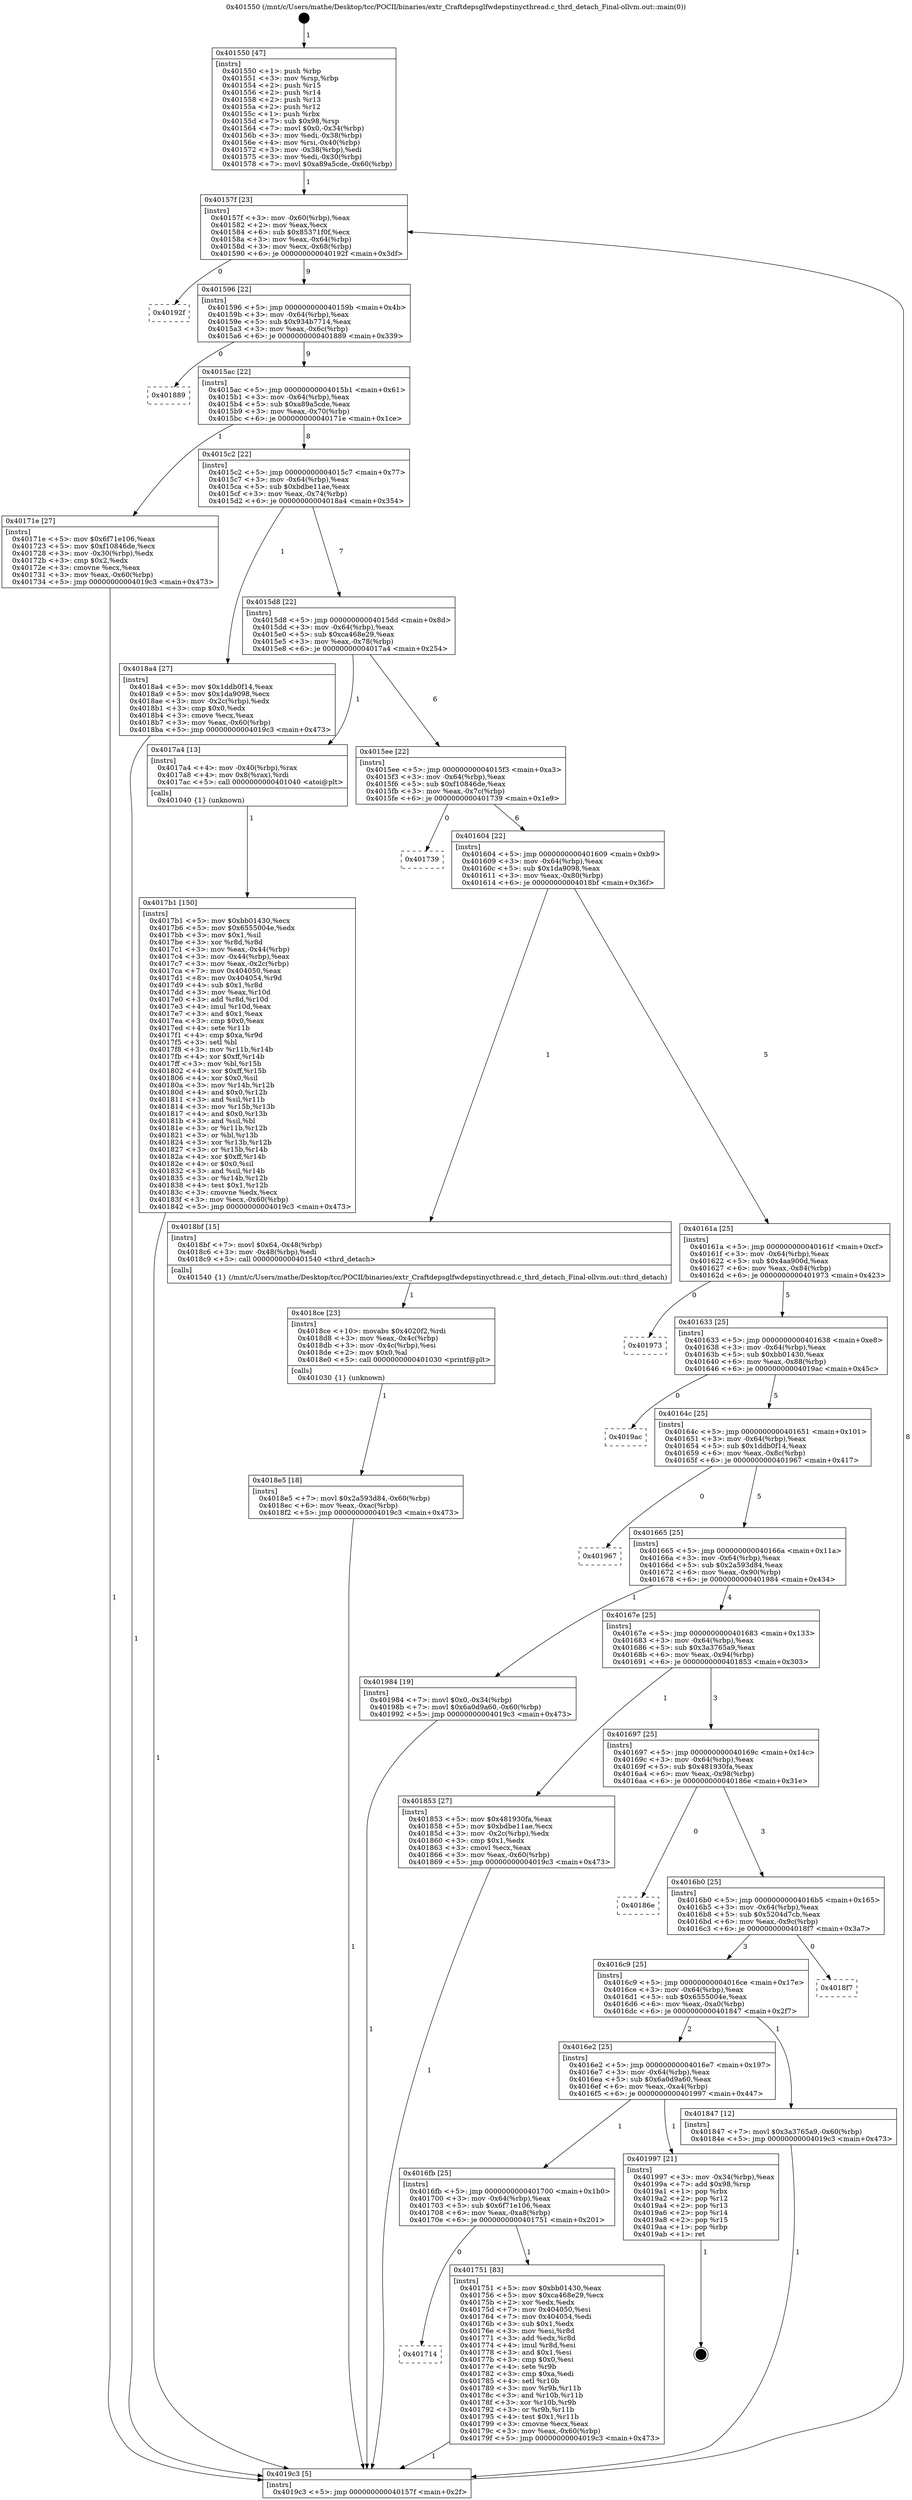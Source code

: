 digraph "0x401550" {
  label = "0x401550 (/mnt/c/Users/mathe/Desktop/tcc/POCII/binaries/extr_Craftdepsglfwdepstinycthread.c_thrd_detach_Final-ollvm.out::main(0))"
  labelloc = "t"
  node[shape=record]

  Entry [label="",width=0.3,height=0.3,shape=circle,fillcolor=black,style=filled]
  "0x40157f" [label="{
     0x40157f [23]\l
     | [instrs]\l
     &nbsp;&nbsp;0x40157f \<+3\>: mov -0x60(%rbp),%eax\l
     &nbsp;&nbsp;0x401582 \<+2\>: mov %eax,%ecx\l
     &nbsp;&nbsp;0x401584 \<+6\>: sub $0x85371f0f,%ecx\l
     &nbsp;&nbsp;0x40158a \<+3\>: mov %eax,-0x64(%rbp)\l
     &nbsp;&nbsp;0x40158d \<+3\>: mov %ecx,-0x68(%rbp)\l
     &nbsp;&nbsp;0x401590 \<+6\>: je 000000000040192f \<main+0x3df\>\l
  }"]
  "0x40192f" [label="{
     0x40192f\l
  }", style=dashed]
  "0x401596" [label="{
     0x401596 [22]\l
     | [instrs]\l
     &nbsp;&nbsp;0x401596 \<+5\>: jmp 000000000040159b \<main+0x4b\>\l
     &nbsp;&nbsp;0x40159b \<+3\>: mov -0x64(%rbp),%eax\l
     &nbsp;&nbsp;0x40159e \<+5\>: sub $0x934b7714,%eax\l
     &nbsp;&nbsp;0x4015a3 \<+3\>: mov %eax,-0x6c(%rbp)\l
     &nbsp;&nbsp;0x4015a6 \<+6\>: je 0000000000401889 \<main+0x339\>\l
  }"]
  Exit [label="",width=0.3,height=0.3,shape=circle,fillcolor=black,style=filled,peripheries=2]
  "0x401889" [label="{
     0x401889\l
  }", style=dashed]
  "0x4015ac" [label="{
     0x4015ac [22]\l
     | [instrs]\l
     &nbsp;&nbsp;0x4015ac \<+5\>: jmp 00000000004015b1 \<main+0x61\>\l
     &nbsp;&nbsp;0x4015b1 \<+3\>: mov -0x64(%rbp),%eax\l
     &nbsp;&nbsp;0x4015b4 \<+5\>: sub $0xa89a5cde,%eax\l
     &nbsp;&nbsp;0x4015b9 \<+3\>: mov %eax,-0x70(%rbp)\l
     &nbsp;&nbsp;0x4015bc \<+6\>: je 000000000040171e \<main+0x1ce\>\l
  }"]
  "0x4018e5" [label="{
     0x4018e5 [18]\l
     | [instrs]\l
     &nbsp;&nbsp;0x4018e5 \<+7\>: movl $0x2a593d84,-0x60(%rbp)\l
     &nbsp;&nbsp;0x4018ec \<+6\>: mov %eax,-0xac(%rbp)\l
     &nbsp;&nbsp;0x4018f2 \<+5\>: jmp 00000000004019c3 \<main+0x473\>\l
  }"]
  "0x40171e" [label="{
     0x40171e [27]\l
     | [instrs]\l
     &nbsp;&nbsp;0x40171e \<+5\>: mov $0x6f71e106,%eax\l
     &nbsp;&nbsp;0x401723 \<+5\>: mov $0xf10846de,%ecx\l
     &nbsp;&nbsp;0x401728 \<+3\>: mov -0x30(%rbp),%edx\l
     &nbsp;&nbsp;0x40172b \<+3\>: cmp $0x2,%edx\l
     &nbsp;&nbsp;0x40172e \<+3\>: cmovne %ecx,%eax\l
     &nbsp;&nbsp;0x401731 \<+3\>: mov %eax,-0x60(%rbp)\l
     &nbsp;&nbsp;0x401734 \<+5\>: jmp 00000000004019c3 \<main+0x473\>\l
  }"]
  "0x4015c2" [label="{
     0x4015c2 [22]\l
     | [instrs]\l
     &nbsp;&nbsp;0x4015c2 \<+5\>: jmp 00000000004015c7 \<main+0x77\>\l
     &nbsp;&nbsp;0x4015c7 \<+3\>: mov -0x64(%rbp),%eax\l
     &nbsp;&nbsp;0x4015ca \<+5\>: sub $0xbdbe11ae,%eax\l
     &nbsp;&nbsp;0x4015cf \<+3\>: mov %eax,-0x74(%rbp)\l
     &nbsp;&nbsp;0x4015d2 \<+6\>: je 00000000004018a4 \<main+0x354\>\l
  }"]
  "0x4019c3" [label="{
     0x4019c3 [5]\l
     | [instrs]\l
     &nbsp;&nbsp;0x4019c3 \<+5\>: jmp 000000000040157f \<main+0x2f\>\l
  }"]
  "0x401550" [label="{
     0x401550 [47]\l
     | [instrs]\l
     &nbsp;&nbsp;0x401550 \<+1\>: push %rbp\l
     &nbsp;&nbsp;0x401551 \<+3\>: mov %rsp,%rbp\l
     &nbsp;&nbsp;0x401554 \<+2\>: push %r15\l
     &nbsp;&nbsp;0x401556 \<+2\>: push %r14\l
     &nbsp;&nbsp;0x401558 \<+2\>: push %r13\l
     &nbsp;&nbsp;0x40155a \<+2\>: push %r12\l
     &nbsp;&nbsp;0x40155c \<+1\>: push %rbx\l
     &nbsp;&nbsp;0x40155d \<+7\>: sub $0x98,%rsp\l
     &nbsp;&nbsp;0x401564 \<+7\>: movl $0x0,-0x34(%rbp)\l
     &nbsp;&nbsp;0x40156b \<+3\>: mov %edi,-0x38(%rbp)\l
     &nbsp;&nbsp;0x40156e \<+4\>: mov %rsi,-0x40(%rbp)\l
     &nbsp;&nbsp;0x401572 \<+3\>: mov -0x38(%rbp),%edi\l
     &nbsp;&nbsp;0x401575 \<+3\>: mov %edi,-0x30(%rbp)\l
     &nbsp;&nbsp;0x401578 \<+7\>: movl $0xa89a5cde,-0x60(%rbp)\l
  }"]
  "0x4018ce" [label="{
     0x4018ce [23]\l
     | [instrs]\l
     &nbsp;&nbsp;0x4018ce \<+10\>: movabs $0x4020f2,%rdi\l
     &nbsp;&nbsp;0x4018d8 \<+3\>: mov %eax,-0x4c(%rbp)\l
     &nbsp;&nbsp;0x4018db \<+3\>: mov -0x4c(%rbp),%esi\l
     &nbsp;&nbsp;0x4018de \<+2\>: mov $0x0,%al\l
     &nbsp;&nbsp;0x4018e0 \<+5\>: call 0000000000401030 \<printf@plt\>\l
     | [calls]\l
     &nbsp;&nbsp;0x401030 \{1\} (unknown)\l
  }"]
  "0x4018a4" [label="{
     0x4018a4 [27]\l
     | [instrs]\l
     &nbsp;&nbsp;0x4018a4 \<+5\>: mov $0x1ddb0f14,%eax\l
     &nbsp;&nbsp;0x4018a9 \<+5\>: mov $0x1da9098,%ecx\l
     &nbsp;&nbsp;0x4018ae \<+3\>: mov -0x2c(%rbp),%edx\l
     &nbsp;&nbsp;0x4018b1 \<+3\>: cmp $0x0,%edx\l
     &nbsp;&nbsp;0x4018b4 \<+3\>: cmove %ecx,%eax\l
     &nbsp;&nbsp;0x4018b7 \<+3\>: mov %eax,-0x60(%rbp)\l
     &nbsp;&nbsp;0x4018ba \<+5\>: jmp 00000000004019c3 \<main+0x473\>\l
  }"]
  "0x4015d8" [label="{
     0x4015d8 [22]\l
     | [instrs]\l
     &nbsp;&nbsp;0x4015d8 \<+5\>: jmp 00000000004015dd \<main+0x8d\>\l
     &nbsp;&nbsp;0x4015dd \<+3\>: mov -0x64(%rbp),%eax\l
     &nbsp;&nbsp;0x4015e0 \<+5\>: sub $0xca468e29,%eax\l
     &nbsp;&nbsp;0x4015e5 \<+3\>: mov %eax,-0x78(%rbp)\l
     &nbsp;&nbsp;0x4015e8 \<+6\>: je 00000000004017a4 \<main+0x254\>\l
  }"]
  "0x4017b1" [label="{
     0x4017b1 [150]\l
     | [instrs]\l
     &nbsp;&nbsp;0x4017b1 \<+5\>: mov $0xbb01430,%ecx\l
     &nbsp;&nbsp;0x4017b6 \<+5\>: mov $0x6555004e,%edx\l
     &nbsp;&nbsp;0x4017bb \<+3\>: mov $0x1,%sil\l
     &nbsp;&nbsp;0x4017be \<+3\>: xor %r8d,%r8d\l
     &nbsp;&nbsp;0x4017c1 \<+3\>: mov %eax,-0x44(%rbp)\l
     &nbsp;&nbsp;0x4017c4 \<+3\>: mov -0x44(%rbp),%eax\l
     &nbsp;&nbsp;0x4017c7 \<+3\>: mov %eax,-0x2c(%rbp)\l
     &nbsp;&nbsp;0x4017ca \<+7\>: mov 0x404050,%eax\l
     &nbsp;&nbsp;0x4017d1 \<+8\>: mov 0x404054,%r9d\l
     &nbsp;&nbsp;0x4017d9 \<+4\>: sub $0x1,%r8d\l
     &nbsp;&nbsp;0x4017dd \<+3\>: mov %eax,%r10d\l
     &nbsp;&nbsp;0x4017e0 \<+3\>: add %r8d,%r10d\l
     &nbsp;&nbsp;0x4017e3 \<+4\>: imul %r10d,%eax\l
     &nbsp;&nbsp;0x4017e7 \<+3\>: and $0x1,%eax\l
     &nbsp;&nbsp;0x4017ea \<+3\>: cmp $0x0,%eax\l
     &nbsp;&nbsp;0x4017ed \<+4\>: sete %r11b\l
     &nbsp;&nbsp;0x4017f1 \<+4\>: cmp $0xa,%r9d\l
     &nbsp;&nbsp;0x4017f5 \<+3\>: setl %bl\l
     &nbsp;&nbsp;0x4017f8 \<+3\>: mov %r11b,%r14b\l
     &nbsp;&nbsp;0x4017fb \<+4\>: xor $0xff,%r14b\l
     &nbsp;&nbsp;0x4017ff \<+3\>: mov %bl,%r15b\l
     &nbsp;&nbsp;0x401802 \<+4\>: xor $0xff,%r15b\l
     &nbsp;&nbsp;0x401806 \<+4\>: xor $0x0,%sil\l
     &nbsp;&nbsp;0x40180a \<+3\>: mov %r14b,%r12b\l
     &nbsp;&nbsp;0x40180d \<+4\>: and $0x0,%r12b\l
     &nbsp;&nbsp;0x401811 \<+3\>: and %sil,%r11b\l
     &nbsp;&nbsp;0x401814 \<+3\>: mov %r15b,%r13b\l
     &nbsp;&nbsp;0x401817 \<+4\>: and $0x0,%r13b\l
     &nbsp;&nbsp;0x40181b \<+3\>: and %sil,%bl\l
     &nbsp;&nbsp;0x40181e \<+3\>: or %r11b,%r12b\l
     &nbsp;&nbsp;0x401821 \<+3\>: or %bl,%r13b\l
     &nbsp;&nbsp;0x401824 \<+3\>: xor %r13b,%r12b\l
     &nbsp;&nbsp;0x401827 \<+3\>: or %r15b,%r14b\l
     &nbsp;&nbsp;0x40182a \<+4\>: xor $0xff,%r14b\l
     &nbsp;&nbsp;0x40182e \<+4\>: or $0x0,%sil\l
     &nbsp;&nbsp;0x401832 \<+3\>: and %sil,%r14b\l
     &nbsp;&nbsp;0x401835 \<+3\>: or %r14b,%r12b\l
     &nbsp;&nbsp;0x401838 \<+4\>: test $0x1,%r12b\l
     &nbsp;&nbsp;0x40183c \<+3\>: cmovne %edx,%ecx\l
     &nbsp;&nbsp;0x40183f \<+3\>: mov %ecx,-0x60(%rbp)\l
     &nbsp;&nbsp;0x401842 \<+5\>: jmp 00000000004019c3 \<main+0x473\>\l
  }"]
  "0x4017a4" [label="{
     0x4017a4 [13]\l
     | [instrs]\l
     &nbsp;&nbsp;0x4017a4 \<+4\>: mov -0x40(%rbp),%rax\l
     &nbsp;&nbsp;0x4017a8 \<+4\>: mov 0x8(%rax),%rdi\l
     &nbsp;&nbsp;0x4017ac \<+5\>: call 0000000000401040 \<atoi@plt\>\l
     | [calls]\l
     &nbsp;&nbsp;0x401040 \{1\} (unknown)\l
  }"]
  "0x4015ee" [label="{
     0x4015ee [22]\l
     | [instrs]\l
     &nbsp;&nbsp;0x4015ee \<+5\>: jmp 00000000004015f3 \<main+0xa3\>\l
     &nbsp;&nbsp;0x4015f3 \<+3\>: mov -0x64(%rbp),%eax\l
     &nbsp;&nbsp;0x4015f6 \<+5\>: sub $0xf10846de,%eax\l
     &nbsp;&nbsp;0x4015fb \<+3\>: mov %eax,-0x7c(%rbp)\l
     &nbsp;&nbsp;0x4015fe \<+6\>: je 0000000000401739 \<main+0x1e9\>\l
  }"]
  "0x401714" [label="{
     0x401714\l
  }", style=dashed]
  "0x401739" [label="{
     0x401739\l
  }", style=dashed]
  "0x401604" [label="{
     0x401604 [22]\l
     | [instrs]\l
     &nbsp;&nbsp;0x401604 \<+5\>: jmp 0000000000401609 \<main+0xb9\>\l
     &nbsp;&nbsp;0x401609 \<+3\>: mov -0x64(%rbp),%eax\l
     &nbsp;&nbsp;0x40160c \<+5\>: sub $0x1da9098,%eax\l
     &nbsp;&nbsp;0x401611 \<+3\>: mov %eax,-0x80(%rbp)\l
     &nbsp;&nbsp;0x401614 \<+6\>: je 00000000004018bf \<main+0x36f\>\l
  }"]
  "0x401751" [label="{
     0x401751 [83]\l
     | [instrs]\l
     &nbsp;&nbsp;0x401751 \<+5\>: mov $0xbb01430,%eax\l
     &nbsp;&nbsp;0x401756 \<+5\>: mov $0xca468e29,%ecx\l
     &nbsp;&nbsp;0x40175b \<+2\>: xor %edx,%edx\l
     &nbsp;&nbsp;0x40175d \<+7\>: mov 0x404050,%esi\l
     &nbsp;&nbsp;0x401764 \<+7\>: mov 0x404054,%edi\l
     &nbsp;&nbsp;0x40176b \<+3\>: sub $0x1,%edx\l
     &nbsp;&nbsp;0x40176e \<+3\>: mov %esi,%r8d\l
     &nbsp;&nbsp;0x401771 \<+3\>: add %edx,%r8d\l
     &nbsp;&nbsp;0x401774 \<+4\>: imul %r8d,%esi\l
     &nbsp;&nbsp;0x401778 \<+3\>: and $0x1,%esi\l
     &nbsp;&nbsp;0x40177b \<+3\>: cmp $0x0,%esi\l
     &nbsp;&nbsp;0x40177e \<+4\>: sete %r9b\l
     &nbsp;&nbsp;0x401782 \<+3\>: cmp $0xa,%edi\l
     &nbsp;&nbsp;0x401785 \<+4\>: setl %r10b\l
     &nbsp;&nbsp;0x401789 \<+3\>: mov %r9b,%r11b\l
     &nbsp;&nbsp;0x40178c \<+3\>: and %r10b,%r11b\l
     &nbsp;&nbsp;0x40178f \<+3\>: xor %r10b,%r9b\l
     &nbsp;&nbsp;0x401792 \<+3\>: or %r9b,%r11b\l
     &nbsp;&nbsp;0x401795 \<+4\>: test $0x1,%r11b\l
     &nbsp;&nbsp;0x401799 \<+3\>: cmovne %ecx,%eax\l
     &nbsp;&nbsp;0x40179c \<+3\>: mov %eax,-0x60(%rbp)\l
     &nbsp;&nbsp;0x40179f \<+5\>: jmp 00000000004019c3 \<main+0x473\>\l
  }"]
  "0x4018bf" [label="{
     0x4018bf [15]\l
     | [instrs]\l
     &nbsp;&nbsp;0x4018bf \<+7\>: movl $0x64,-0x48(%rbp)\l
     &nbsp;&nbsp;0x4018c6 \<+3\>: mov -0x48(%rbp),%edi\l
     &nbsp;&nbsp;0x4018c9 \<+5\>: call 0000000000401540 \<thrd_detach\>\l
     | [calls]\l
     &nbsp;&nbsp;0x401540 \{1\} (/mnt/c/Users/mathe/Desktop/tcc/POCII/binaries/extr_Craftdepsglfwdepstinycthread.c_thrd_detach_Final-ollvm.out::thrd_detach)\l
  }"]
  "0x40161a" [label="{
     0x40161a [25]\l
     | [instrs]\l
     &nbsp;&nbsp;0x40161a \<+5\>: jmp 000000000040161f \<main+0xcf\>\l
     &nbsp;&nbsp;0x40161f \<+3\>: mov -0x64(%rbp),%eax\l
     &nbsp;&nbsp;0x401622 \<+5\>: sub $0x4aa900d,%eax\l
     &nbsp;&nbsp;0x401627 \<+6\>: mov %eax,-0x84(%rbp)\l
     &nbsp;&nbsp;0x40162d \<+6\>: je 0000000000401973 \<main+0x423\>\l
  }"]
  "0x4016fb" [label="{
     0x4016fb [25]\l
     | [instrs]\l
     &nbsp;&nbsp;0x4016fb \<+5\>: jmp 0000000000401700 \<main+0x1b0\>\l
     &nbsp;&nbsp;0x401700 \<+3\>: mov -0x64(%rbp),%eax\l
     &nbsp;&nbsp;0x401703 \<+5\>: sub $0x6f71e106,%eax\l
     &nbsp;&nbsp;0x401708 \<+6\>: mov %eax,-0xa8(%rbp)\l
     &nbsp;&nbsp;0x40170e \<+6\>: je 0000000000401751 \<main+0x201\>\l
  }"]
  "0x401973" [label="{
     0x401973\l
  }", style=dashed]
  "0x401633" [label="{
     0x401633 [25]\l
     | [instrs]\l
     &nbsp;&nbsp;0x401633 \<+5\>: jmp 0000000000401638 \<main+0xe8\>\l
     &nbsp;&nbsp;0x401638 \<+3\>: mov -0x64(%rbp),%eax\l
     &nbsp;&nbsp;0x40163b \<+5\>: sub $0xbb01430,%eax\l
     &nbsp;&nbsp;0x401640 \<+6\>: mov %eax,-0x88(%rbp)\l
     &nbsp;&nbsp;0x401646 \<+6\>: je 00000000004019ac \<main+0x45c\>\l
  }"]
  "0x401997" [label="{
     0x401997 [21]\l
     | [instrs]\l
     &nbsp;&nbsp;0x401997 \<+3\>: mov -0x34(%rbp),%eax\l
     &nbsp;&nbsp;0x40199a \<+7\>: add $0x98,%rsp\l
     &nbsp;&nbsp;0x4019a1 \<+1\>: pop %rbx\l
     &nbsp;&nbsp;0x4019a2 \<+2\>: pop %r12\l
     &nbsp;&nbsp;0x4019a4 \<+2\>: pop %r13\l
     &nbsp;&nbsp;0x4019a6 \<+2\>: pop %r14\l
     &nbsp;&nbsp;0x4019a8 \<+2\>: pop %r15\l
     &nbsp;&nbsp;0x4019aa \<+1\>: pop %rbp\l
     &nbsp;&nbsp;0x4019ab \<+1\>: ret\l
  }"]
  "0x4019ac" [label="{
     0x4019ac\l
  }", style=dashed]
  "0x40164c" [label="{
     0x40164c [25]\l
     | [instrs]\l
     &nbsp;&nbsp;0x40164c \<+5\>: jmp 0000000000401651 \<main+0x101\>\l
     &nbsp;&nbsp;0x401651 \<+3\>: mov -0x64(%rbp),%eax\l
     &nbsp;&nbsp;0x401654 \<+5\>: sub $0x1ddb0f14,%eax\l
     &nbsp;&nbsp;0x401659 \<+6\>: mov %eax,-0x8c(%rbp)\l
     &nbsp;&nbsp;0x40165f \<+6\>: je 0000000000401967 \<main+0x417\>\l
  }"]
  "0x4016e2" [label="{
     0x4016e2 [25]\l
     | [instrs]\l
     &nbsp;&nbsp;0x4016e2 \<+5\>: jmp 00000000004016e7 \<main+0x197\>\l
     &nbsp;&nbsp;0x4016e7 \<+3\>: mov -0x64(%rbp),%eax\l
     &nbsp;&nbsp;0x4016ea \<+5\>: sub $0x6a0d9a60,%eax\l
     &nbsp;&nbsp;0x4016ef \<+6\>: mov %eax,-0xa4(%rbp)\l
     &nbsp;&nbsp;0x4016f5 \<+6\>: je 0000000000401997 \<main+0x447\>\l
  }"]
  "0x401967" [label="{
     0x401967\l
  }", style=dashed]
  "0x401665" [label="{
     0x401665 [25]\l
     | [instrs]\l
     &nbsp;&nbsp;0x401665 \<+5\>: jmp 000000000040166a \<main+0x11a\>\l
     &nbsp;&nbsp;0x40166a \<+3\>: mov -0x64(%rbp),%eax\l
     &nbsp;&nbsp;0x40166d \<+5\>: sub $0x2a593d84,%eax\l
     &nbsp;&nbsp;0x401672 \<+6\>: mov %eax,-0x90(%rbp)\l
     &nbsp;&nbsp;0x401678 \<+6\>: je 0000000000401984 \<main+0x434\>\l
  }"]
  "0x401847" [label="{
     0x401847 [12]\l
     | [instrs]\l
     &nbsp;&nbsp;0x401847 \<+7\>: movl $0x3a3765a9,-0x60(%rbp)\l
     &nbsp;&nbsp;0x40184e \<+5\>: jmp 00000000004019c3 \<main+0x473\>\l
  }"]
  "0x401984" [label="{
     0x401984 [19]\l
     | [instrs]\l
     &nbsp;&nbsp;0x401984 \<+7\>: movl $0x0,-0x34(%rbp)\l
     &nbsp;&nbsp;0x40198b \<+7\>: movl $0x6a0d9a60,-0x60(%rbp)\l
     &nbsp;&nbsp;0x401992 \<+5\>: jmp 00000000004019c3 \<main+0x473\>\l
  }"]
  "0x40167e" [label="{
     0x40167e [25]\l
     | [instrs]\l
     &nbsp;&nbsp;0x40167e \<+5\>: jmp 0000000000401683 \<main+0x133\>\l
     &nbsp;&nbsp;0x401683 \<+3\>: mov -0x64(%rbp),%eax\l
     &nbsp;&nbsp;0x401686 \<+5\>: sub $0x3a3765a9,%eax\l
     &nbsp;&nbsp;0x40168b \<+6\>: mov %eax,-0x94(%rbp)\l
     &nbsp;&nbsp;0x401691 \<+6\>: je 0000000000401853 \<main+0x303\>\l
  }"]
  "0x4016c9" [label="{
     0x4016c9 [25]\l
     | [instrs]\l
     &nbsp;&nbsp;0x4016c9 \<+5\>: jmp 00000000004016ce \<main+0x17e\>\l
     &nbsp;&nbsp;0x4016ce \<+3\>: mov -0x64(%rbp),%eax\l
     &nbsp;&nbsp;0x4016d1 \<+5\>: sub $0x6555004e,%eax\l
     &nbsp;&nbsp;0x4016d6 \<+6\>: mov %eax,-0xa0(%rbp)\l
     &nbsp;&nbsp;0x4016dc \<+6\>: je 0000000000401847 \<main+0x2f7\>\l
  }"]
  "0x401853" [label="{
     0x401853 [27]\l
     | [instrs]\l
     &nbsp;&nbsp;0x401853 \<+5\>: mov $0x481930fa,%eax\l
     &nbsp;&nbsp;0x401858 \<+5\>: mov $0xbdbe11ae,%ecx\l
     &nbsp;&nbsp;0x40185d \<+3\>: mov -0x2c(%rbp),%edx\l
     &nbsp;&nbsp;0x401860 \<+3\>: cmp $0x1,%edx\l
     &nbsp;&nbsp;0x401863 \<+3\>: cmovl %ecx,%eax\l
     &nbsp;&nbsp;0x401866 \<+3\>: mov %eax,-0x60(%rbp)\l
     &nbsp;&nbsp;0x401869 \<+5\>: jmp 00000000004019c3 \<main+0x473\>\l
  }"]
  "0x401697" [label="{
     0x401697 [25]\l
     | [instrs]\l
     &nbsp;&nbsp;0x401697 \<+5\>: jmp 000000000040169c \<main+0x14c\>\l
     &nbsp;&nbsp;0x40169c \<+3\>: mov -0x64(%rbp),%eax\l
     &nbsp;&nbsp;0x40169f \<+5\>: sub $0x481930fa,%eax\l
     &nbsp;&nbsp;0x4016a4 \<+6\>: mov %eax,-0x98(%rbp)\l
     &nbsp;&nbsp;0x4016aa \<+6\>: je 000000000040186e \<main+0x31e\>\l
  }"]
  "0x4018f7" [label="{
     0x4018f7\l
  }", style=dashed]
  "0x40186e" [label="{
     0x40186e\l
  }", style=dashed]
  "0x4016b0" [label="{
     0x4016b0 [25]\l
     | [instrs]\l
     &nbsp;&nbsp;0x4016b0 \<+5\>: jmp 00000000004016b5 \<main+0x165\>\l
     &nbsp;&nbsp;0x4016b5 \<+3\>: mov -0x64(%rbp),%eax\l
     &nbsp;&nbsp;0x4016b8 \<+5\>: sub $0x5204d7cb,%eax\l
     &nbsp;&nbsp;0x4016bd \<+6\>: mov %eax,-0x9c(%rbp)\l
     &nbsp;&nbsp;0x4016c3 \<+6\>: je 00000000004018f7 \<main+0x3a7\>\l
  }"]
  Entry -> "0x401550" [label=" 1"]
  "0x40157f" -> "0x40192f" [label=" 0"]
  "0x40157f" -> "0x401596" [label=" 9"]
  "0x401997" -> Exit [label=" 1"]
  "0x401596" -> "0x401889" [label=" 0"]
  "0x401596" -> "0x4015ac" [label=" 9"]
  "0x401984" -> "0x4019c3" [label=" 1"]
  "0x4015ac" -> "0x40171e" [label=" 1"]
  "0x4015ac" -> "0x4015c2" [label=" 8"]
  "0x40171e" -> "0x4019c3" [label=" 1"]
  "0x401550" -> "0x40157f" [label=" 1"]
  "0x4019c3" -> "0x40157f" [label=" 8"]
  "0x4018e5" -> "0x4019c3" [label=" 1"]
  "0x4015c2" -> "0x4018a4" [label=" 1"]
  "0x4015c2" -> "0x4015d8" [label=" 7"]
  "0x4018ce" -> "0x4018e5" [label=" 1"]
  "0x4015d8" -> "0x4017a4" [label=" 1"]
  "0x4015d8" -> "0x4015ee" [label=" 6"]
  "0x4018bf" -> "0x4018ce" [label=" 1"]
  "0x4015ee" -> "0x401739" [label=" 0"]
  "0x4015ee" -> "0x401604" [label=" 6"]
  "0x4018a4" -> "0x4019c3" [label=" 1"]
  "0x401604" -> "0x4018bf" [label=" 1"]
  "0x401604" -> "0x40161a" [label=" 5"]
  "0x401853" -> "0x4019c3" [label=" 1"]
  "0x40161a" -> "0x401973" [label=" 0"]
  "0x40161a" -> "0x401633" [label=" 5"]
  "0x4017b1" -> "0x4019c3" [label=" 1"]
  "0x401633" -> "0x4019ac" [label=" 0"]
  "0x401633" -> "0x40164c" [label=" 5"]
  "0x4017a4" -> "0x4017b1" [label=" 1"]
  "0x40164c" -> "0x401967" [label=" 0"]
  "0x40164c" -> "0x401665" [label=" 5"]
  "0x4016fb" -> "0x401714" [label=" 0"]
  "0x401665" -> "0x401984" [label=" 1"]
  "0x401665" -> "0x40167e" [label=" 4"]
  "0x4016fb" -> "0x401751" [label=" 1"]
  "0x40167e" -> "0x401853" [label=" 1"]
  "0x40167e" -> "0x401697" [label=" 3"]
  "0x4016e2" -> "0x4016fb" [label=" 1"]
  "0x401697" -> "0x40186e" [label=" 0"]
  "0x401697" -> "0x4016b0" [label=" 3"]
  "0x4016e2" -> "0x401997" [label=" 1"]
  "0x4016b0" -> "0x4018f7" [label=" 0"]
  "0x4016b0" -> "0x4016c9" [label=" 3"]
  "0x401847" -> "0x4019c3" [label=" 1"]
  "0x4016c9" -> "0x401847" [label=" 1"]
  "0x4016c9" -> "0x4016e2" [label=" 2"]
  "0x401751" -> "0x4019c3" [label=" 1"]
}
